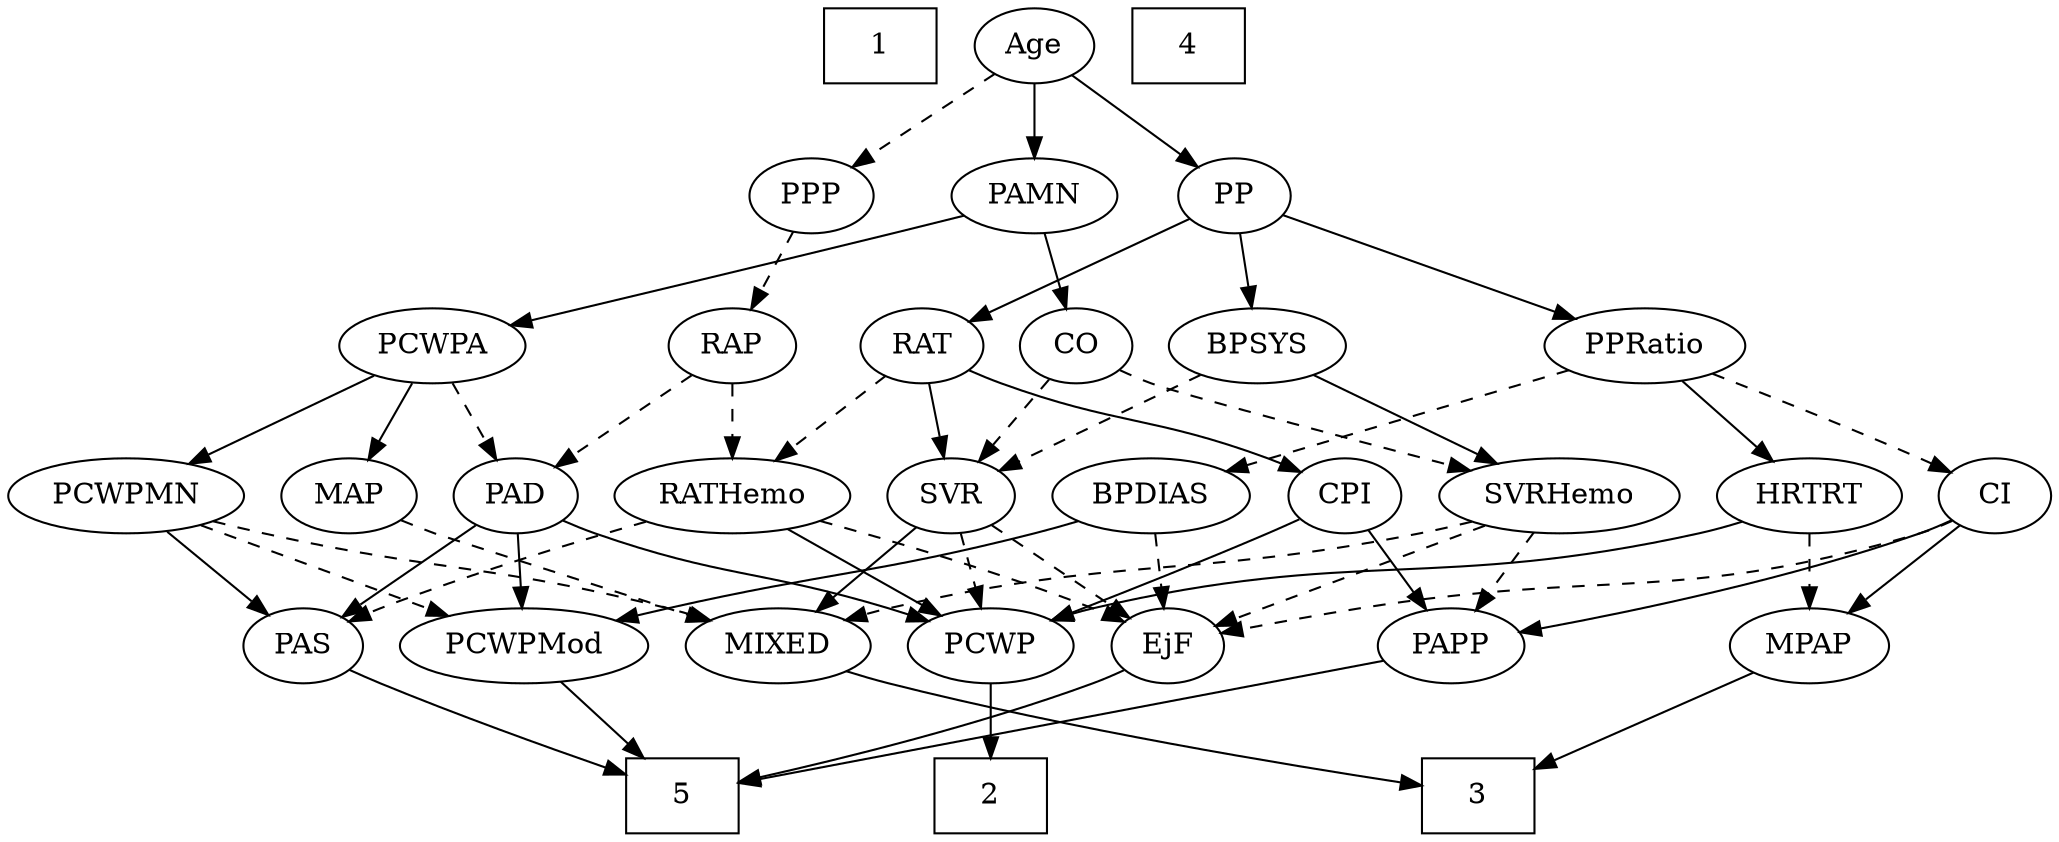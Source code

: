 strict digraph {
	graph [bb="0,0,907.05,396"];
	node [label="\N"];
	1	[height=0.5,
		pos="387.05,378",
		shape=box,
		width=0.75];
	2	[height=0.5,
		pos="432.05,18",
		shape=box,
		width=0.75];
	3	[height=0.5,
		pos="651.05,18",
		shape=box,
		width=0.75];
	4	[height=0.5,
		pos="531.05,378",
		shape=box,
		width=0.75];
	5	[height=0.5,
		pos="295.05,18",
		shape=box,
		width=0.75];
	Age	[height=0.5,
		pos="459.05,378",
		width=0.75];
	PAMN	[height=0.5,
		pos="459.05,306",
		width=1.011];
	Age -> PAMN	[pos="e,459.05,324.1 459.05,359.7 459.05,351.98 459.05,342.71 459.05,334.11",
		style=solid];
	PP	[height=0.5,
		pos="550.05,306",
		width=0.75];
	Age -> PP	[pos="e,533.01,320.11 476.16,363.83 489.89,353.27 509.36,338.3 524.86,326.37",
		style=solid];
	PPP	[height=0.5,
		pos="359.05,306",
		width=0.75];
	Age -> PPP	[pos="e,377.11,319.64 441.17,364.49 425.76,353.7 403.3,337.98 385.77,325.7",
		style=dashed];
	EjF	[height=0.5,
		pos="512.05,90",
		width=0.75];
	EjF -> 5	[pos="e,322.16,25.526 490.96,78.372 486.12,76.121 480.96,73.865 476.05,72 427.22,53.455 368.97,37.444 332,28.009",
		style=solid];
	RAP	[height=0.5,
		pos="322.05,234",
		width=0.77632];
	PAD	[height=0.5,
		pos="226.05,162",
		width=0.79437];
	RAP -> PAD	[pos="e,244.02,176.11 303.99,219.83 289.37,209.18 268.59,194.02 252.16,182.04",
		style=dashed];
	RATHemo	[height=0.5,
		pos="322.05,162",
		width=1.3721];
	RAP -> RATHemo	[pos="e,322.05,180.1 322.05,215.7 322.05,207.98 322.05,198.71 322.05,190.11",
		style=dashed];
	MIXED	[height=0.5,
		pos="339.05,90",
		width=1.1193];
	MIXED -> 3	[pos="e,623.88,23.228 369.17,77.834 375.36,75.74 381.88,73.683 388.05,72 467.5,50.318 562.66,33.303 613.93,24.852",
		style=solid];
	MPAP	[height=0.5,
		pos="795.05,90",
		width=0.97491];
	MPAP -> 3	[pos="e,678.17,32.185 770.29,76.967 747.44,65.861 713.24,49.231 687.31,36.628",
		style=solid];
	BPSYS	[height=0.5,
		pos="561.05,234",
		width=1.0471];
	SVR	[height=0.5,
		pos="417.05,162",
		width=0.77632];
	BPSYS -> SVR	[pos="e,438.91,173.63 535.63,220.65 511.18,208.76 474.17,190.77 448.01,178.05",
		style=dashed];
	SVRHemo	[height=0.5,
		pos="687.05,162",
		width=1.3902];
	BPSYS -> SVRHemo	[pos="e,660.84,177.56 584.75,219.83 603.71,209.3 630.58,194.37 652.02,182.46",
		style=solid];
	PAS	[height=0.5,
		pos="132.05,90",
		width=0.75];
	PAD -> PAS	[pos="e,149.33,103.87 208.36,147.83 194.1,137.21 173.82,122.11 157.76,110.15",
		style=solid];
	PCWPMod	[height=0.5,
		pos="229.05,90",
		width=1.4443];
	PAD -> PCWPMod	[pos="e,228.31,108.1 226.79,143.7 227.12,135.98 227.52,126.71 227.88,118.11",
		style=solid];
	PCWP	[height=0.5,
		pos="432.05,90",
		width=0.97491];
	PAD -> PCWP	[pos="e,405.19,101.8 248.34,150.41 253.44,148.16 258.89,145.89 264.05,144 317.92,124.24 333.67,126.36 388.05,108 390.58,107.15 393.18,\
106.23 395.79,105.29",
		style=solid];
	CO	[height=0.5,
		pos="478.05,234",
		width=0.75];
	CO -> SVR	[pos="e,430.39,178.31 465.11,218.15 456.97,208.82 446.3,196.57 437.09,186",
		style=dashed];
	CO -> SVRHemo	[pos="e,649.26,173.88 499.14,222.42 503.98,220.16 509.15,217.9 514.05,216 537.01,207.11 596.74,189.23 639.58,176.71",
		style=dashed];
	PAS -> 5	[pos="e,267.64,30.014 153.29,78.77 158.12,76.499 163.25,74.134 168.05,72 198.25,58.576 232.89,44.185 258.36,33.791",
		style=solid];
	PAMN -> CO	[pos="e,473.49,251.79 463.64,288.05 465.79,280.14 468.4,270.54 470.8,261.69",
		style=solid];
	PCWPA	[height=0.5,
		pos="188.05,234",
		width=1.1555];
	PAMN -> PCWPA	[pos="e,223.23,243.91 427.81,296.64 417.39,293.87 405.72,290.79 395.05,288 339.33,273.47 275.09,257.08 233.14,246.42",
		style=solid];
	RATHemo -> EjF	[pos="e,490.9,101.46 358.56,149.68 390.02,139.64 436.5,124.09 476.05,108 477.87,107.26 479.73,106.47 481.61,105.66",
		style=dashed];
	RATHemo -> PAS	[pos="e,153.19,101.46 285.54,149.68 254.07,139.64 207.59,124.09 168.05,108 166.22,107.26 164.36,106.47 162.48,105.66",
		style=dashed];
	RATHemo -> PCWP	[pos="e,410.72,104.57 345.64,145.98 362.09,135.52 384.18,121.46 401.9,110.18",
		style=solid];
	CPI	[height=0.5,
		pos="592.05,162",
		width=0.75];
	CPI -> PCWP	[pos="e,458.78,102.09 570.79,150.8 565.96,148.53 560.84,146.15 556.05,144 526.64,130.78 492.99,116.44 468.16,106.02",
		style=solid];
	PAPP	[height=0.5,
		pos="639.05,90",
		width=0.88464];
	CPI -> PAPP	[pos="e,628.1,107.31 602.71,145.12 608.52,136.47 615.83,125.58 622.37,115.83",
		style=solid];
	RAT	[height=0.5,
		pos="406.05,234",
		width=0.75827];
	RAT -> RATHemo	[pos="e,340.83,178.65 389.85,219.5 378.24,209.83 362.34,196.58 348.86,185.34",
		style=dashed];
	RAT -> CPI	[pos="e,570.93,173.55 427.16,222.45 432,220.19 437.15,217.92 442.05,216 491.51,196.61 506.58,199.39 556.05,180 557.88,179.28 559.75,178.51 \
561.63,177.71",
		style=solid];
	RAT -> SVR	[pos="e,414.33,180.28 408.71,216.05 409.92,208.35 411.38,199.03 412.75,190.36",
		style=solid];
	SVR -> EjF	[pos="e,494.58,103.87 434.91,147.83 449.47,137.11 470.2,121.83 486.51,109.82",
		style=dashed];
	SVR -> MIXED	[pos="e,356.16,106.36 401.26,146.83 390.53,137.2 376.1,124.25 363.84,113.25",
		style=solid];
	SVR -> PCWP	[pos="e,428.34,108.28 420.68,144.05 422.35,136.26 424.37,126.82 426.24,118.08",
		style=dashed];
	PCWPMod -> 5	[pos="e,278.9,36.124 244.35,72.765 252.53,64.096 262.75,53.248 271.88,43.57",
		style=solid];
	PCWPA -> PAD	[pos="e,217.1,179.47 197.05,216.41 201.59,208.04 207.2,197.71 212.27,188.37",
		style=dashed];
	PCWPMN	[height=0.5,
		pos="50.046,162",
		width=1.3902];
	PCWPA -> PCWPMN	[pos="e,77.78,177.07 162.09,219.83 140.86,209.06 110.58,193.71 86.848,181.67",
		style=solid];
	MAP	[height=0.5,
		pos="149.05,162",
		width=0.84854];
	PCWPA -> MAP	[pos="e,158.22,179.47 178.8,216.41 174.14,208.04 168.38,197.71 163.18,188.37",
		style=solid];
	PCWPMN -> MIXED	[pos="e,309.19,102.09 87.057,149.82 94.318,147.77 101.9,145.74 109.05,144 188.75,124.63 210.89,129.49 290.05,108 293.17,107.15 296.39,\
106.2 299.61,105.2",
		style=dashed];
	PCWPMN -> PAS	[pos="e,116,104.7 68.653,145.12 80.359,135.12 95.578,122.13 108.17,111.38",
		style=solid];
	PCWPMN -> PCWPMod	[pos="e,195.82,103.99 82.877,148.16 111.96,136.79 154.62,120.11 186.35,107.7",
		style=dashed];
	SVRHemo -> EjF	[pos="e,534.75,100.08 654.95,148.16 623.52,135.59 575.89,116.54 544.38,103.93",
		style=dashed];
	SVRHemo -> MIXED	[pos="e,368.84,102.32 650.41,149.64 643.05,147.58 635.34,145.59 628.05,144 522.66,121.02 492.78,133.79 388.05,108 384.9,107.23 381.67,\
106.33 378.44,105.37",
		style=dashed];
	SVRHemo -> PAPP	[pos="e,650.01,106.99 675.67,144.41 669.73,135.74 662.34,124.97 655.76,115.38",
		style=dashed];
	BPDIAS	[height=0.5,
		pos="505.05,162",
		width=1.1735];
	BPDIAS -> EjF	[pos="e,510.34,108.1 506.78,143.7 507.55,135.98 508.47,126.71 509.33,118.11",
		style=dashed];
	BPDIAS -> PCWPMod	[pos="e,267.68,102.12 473.65,149.96 467.2,147.85 460.43,145.76 454.05,144 382.1,124.17 362.46,126.02 290.05,108 285.96,106.98 281.74,105.89 \
277.51,104.77",
		style=solid];
	MAP -> MIXED	[pos="e,308.05,101.74 172.85,150.29 177.85,148.14 183.1,145.94 188.05,144 198.64,139.84 257.54,119.29 298.56,105.04",
		style=dashed];
	PP -> BPSYS	[pos="e,558.33,252.28 552.71,288.05 553.92,280.35 555.38,271.03 556.75,262.36",
		style=solid];
	PP -> RAT	[pos="e,427.38,245.37 528.8,294.67 504.44,282.83 464.33,263.33 436.62,249.86",
		style=solid];
	PPRatio	[height=0.5,
		pos="725.05,234",
		width=1.1013];
	PP -> PPRatio	[pos="e,696.22,246.53 572.57,295.99 601.42,284.45 651.89,264.26 686.81,250.29",
		style=solid];
	PPP -> RAP	[pos="e,330.58,251.15 350.46,288.76 345.98,280.28 340.39,269.71 335.36,260.2",
		style=dashed];
	PPRatio -> BPDIAS	[pos="e,537.12,173.79 693.22,223.21 659.21,212.69 603.73,195.42 556.05,180 552.98,179.01 549.82,177.98 546.64,176.93",
		style=dashed];
	CI	[height=0.5,
		pos="880.05,162",
		width=0.75];
	PPRatio -> CI	[pos="e,858.76,173.15 752.54,220.96 776.71,210.33 812.8,194.33 844.05,180 845.84,179.18 847.67,178.33 849.53,177.47",
		style=dashed];
	HRTRT	[height=0.5,
		pos="795.05,162",
		width=1.1013];
	PPRatio -> HRTRT	[pos="e,779.22,178.82 740.93,217.12 750.15,207.9 761.92,196.13 772.13,185.92",
		style=solid];
	PCWP -> 2	[pos="e,432.05,36.104 432.05,71.697 432.05,63.983 432.05,54.712 432.05,46.112",
		style=solid];
	CI -> EjF	[pos="e,537.57,96.393 859.52,150.03 854.56,147.75 849.21,145.56 844.05,144 738.26,112.06 706.95,126.72 598.05,108 581.47,105.15 563.18,\
101.59 547.75,98.471",
		style=dashed];
	CI -> MPAP	[pos="e,812.85,105.66 863.66,147.5 851.48,137.47 834.63,123.6 820.68,112.11",
		style=solid];
	CI -> PAPP	[pos="e,668.77,96.845 859.01,150.26 854.16,148.01 848.99,145.79 844.05,144 787.84,123.67 720.33,107.78 678.56,98.898",
		style=solid];
	PAPP -> 5	[pos="e,322.32,24.55 609.42,82.971 546.79,70.228 401.09,40.578 332.29,26.578",
		style=solid];
	HRTRT -> MPAP	[pos="e,795.05,108.1 795.05,143.7 795.05,135.98 795.05,126.71 795.05,118.11",
		style=dashed];
	HRTRT -> PCWP	[pos="e,458.24,102.28 765.79,149.78 759.36,147.61 752.53,145.54 746.05,144 628.26,116.02 593.33,138.02 476.05,108 473.39,107.32 470.67,\
106.52 467.95,105.66",
		style=solid];
}
